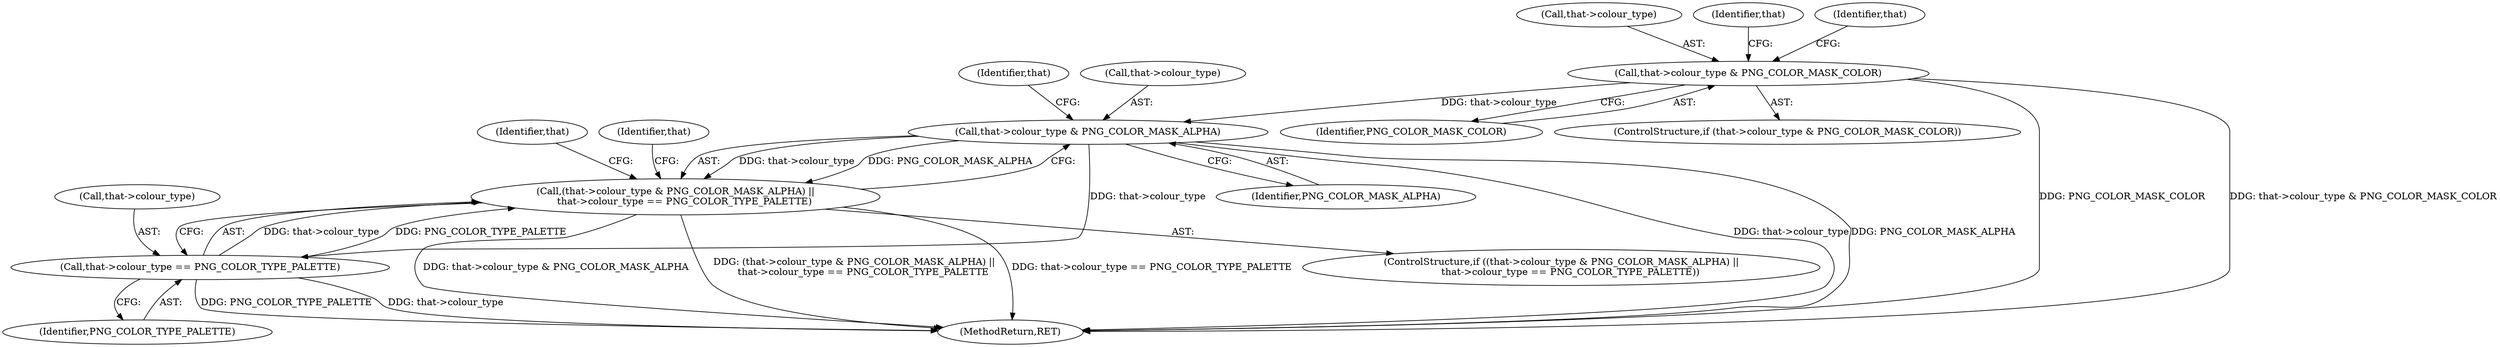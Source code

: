 digraph "0_Android_9d4853418ab2f754c2b63e091c29c5529b8b86ca_57@pointer" {
"1000148" [label="(Call,that->colour_type & PNG_COLOR_MASK_COLOR)"];
"1000239" [label="(Call,that->colour_type & PNG_COLOR_MASK_ALPHA)"];
"1000238" [label="(Call,(that->colour_type & PNG_COLOR_MASK_ALPHA) ||\n      that->colour_type == PNG_COLOR_TYPE_PALETTE)"];
"1000244" [label="(Call,that->colour_type == PNG_COLOR_TYPE_PALETTE)"];
"1000149" [label="(Call,that->colour_type)"];
"1000238" [label="(Call,(that->colour_type & PNG_COLOR_MASK_ALPHA) ||\n      that->colour_type == PNG_COLOR_TYPE_PALETTE)"];
"1000248" [label="(Identifier,PNG_COLOR_TYPE_PALETTE)"];
"1000243" [label="(Identifier,PNG_COLOR_MASK_ALPHA)"];
"1000152" [label="(Identifier,PNG_COLOR_MASK_COLOR)"];
"1000252" [label="(Identifier,that)"];
"1000244" [label="(Call,that->colour_type == PNG_COLOR_TYPE_PALETTE)"];
"1000156" [label="(Identifier,that)"];
"1000239" [label="(Call,that->colour_type & PNG_COLOR_MASK_ALPHA)"];
"1000278" [label="(Identifier,that)"];
"1000147" [label="(ControlStructure,if (that->colour_type & PNG_COLOR_MASK_COLOR))"];
"1000246" [label="(Identifier,that)"];
"1000291" [label="(MethodReturn,RET)"];
"1000245" [label="(Call,that->colour_type)"];
"1000240" [label="(Call,that->colour_type)"];
"1000237" [label="(ControlStructure,if ((that->colour_type & PNG_COLOR_MASK_ALPHA) ||\n      that->colour_type == PNG_COLOR_TYPE_PALETTE))"];
"1000206" [label="(Identifier,that)"];
"1000148" [label="(Call,that->colour_type & PNG_COLOR_MASK_COLOR)"];
"1000148" -> "1000147"  [label="AST: "];
"1000148" -> "1000152"  [label="CFG: "];
"1000149" -> "1000148"  [label="AST: "];
"1000152" -> "1000148"  [label="AST: "];
"1000156" -> "1000148"  [label="CFG: "];
"1000206" -> "1000148"  [label="CFG: "];
"1000148" -> "1000291"  [label="DDG: PNG_COLOR_MASK_COLOR"];
"1000148" -> "1000291"  [label="DDG: that->colour_type & PNG_COLOR_MASK_COLOR"];
"1000148" -> "1000239"  [label="DDG: that->colour_type"];
"1000239" -> "1000238"  [label="AST: "];
"1000239" -> "1000243"  [label="CFG: "];
"1000240" -> "1000239"  [label="AST: "];
"1000243" -> "1000239"  [label="AST: "];
"1000246" -> "1000239"  [label="CFG: "];
"1000238" -> "1000239"  [label="CFG: "];
"1000239" -> "1000291"  [label="DDG: that->colour_type"];
"1000239" -> "1000291"  [label="DDG: PNG_COLOR_MASK_ALPHA"];
"1000239" -> "1000238"  [label="DDG: that->colour_type"];
"1000239" -> "1000238"  [label="DDG: PNG_COLOR_MASK_ALPHA"];
"1000239" -> "1000244"  [label="DDG: that->colour_type"];
"1000238" -> "1000237"  [label="AST: "];
"1000238" -> "1000244"  [label="CFG: "];
"1000244" -> "1000238"  [label="AST: "];
"1000252" -> "1000238"  [label="CFG: "];
"1000278" -> "1000238"  [label="CFG: "];
"1000238" -> "1000291"  [label="DDG: that->colour_type & PNG_COLOR_MASK_ALPHA"];
"1000238" -> "1000291"  [label="DDG: (that->colour_type & PNG_COLOR_MASK_ALPHA) ||\n      that->colour_type == PNG_COLOR_TYPE_PALETTE"];
"1000238" -> "1000291"  [label="DDG: that->colour_type == PNG_COLOR_TYPE_PALETTE"];
"1000244" -> "1000238"  [label="DDG: that->colour_type"];
"1000244" -> "1000238"  [label="DDG: PNG_COLOR_TYPE_PALETTE"];
"1000244" -> "1000248"  [label="CFG: "];
"1000245" -> "1000244"  [label="AST: "];
"1000248" -> "1000244"  [label="AST: "];
"1000244" -> "1000291"  [label="DDG: PNG_COLOR_TYPE_PALETTE"];
"1000244" -> "1000291"  [label="DDG: that->colour_type"];
}
